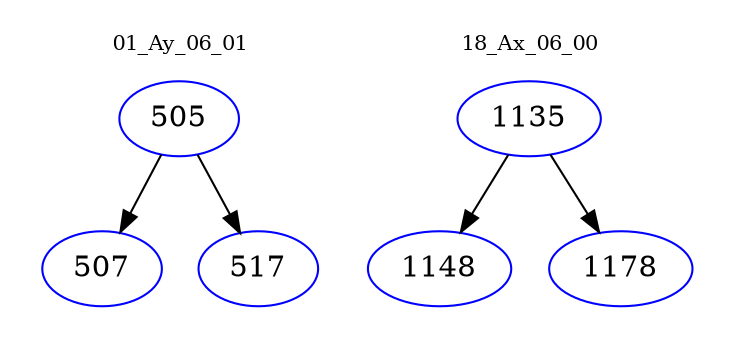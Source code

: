 digraph{
subgraph cluster_0 {
color = white
label = "01_Ay_06_01";
fontsize=10;
T0_505 [label="505", color="blue"]
T0_505 -> T0_507 [color="black"]
T0_507 [label="507", color="blue"]
T0_505 -> T0_517 [color="black"]
T0_517 [label="517", color="blue"]
}
subgraph cluster_1 {
color = white
label = "18_Ax_06_00";
fontsize=10;
T1_1135 [label="1135", color="blue"]
T1_1135 -> T1_1148 [color="black"]
T1_1148 [label="1148", color="blue"]
T1_1135 -> T1_1178 [color="black"]
T1_1178 [label="1178", color="blue"]
}
}
